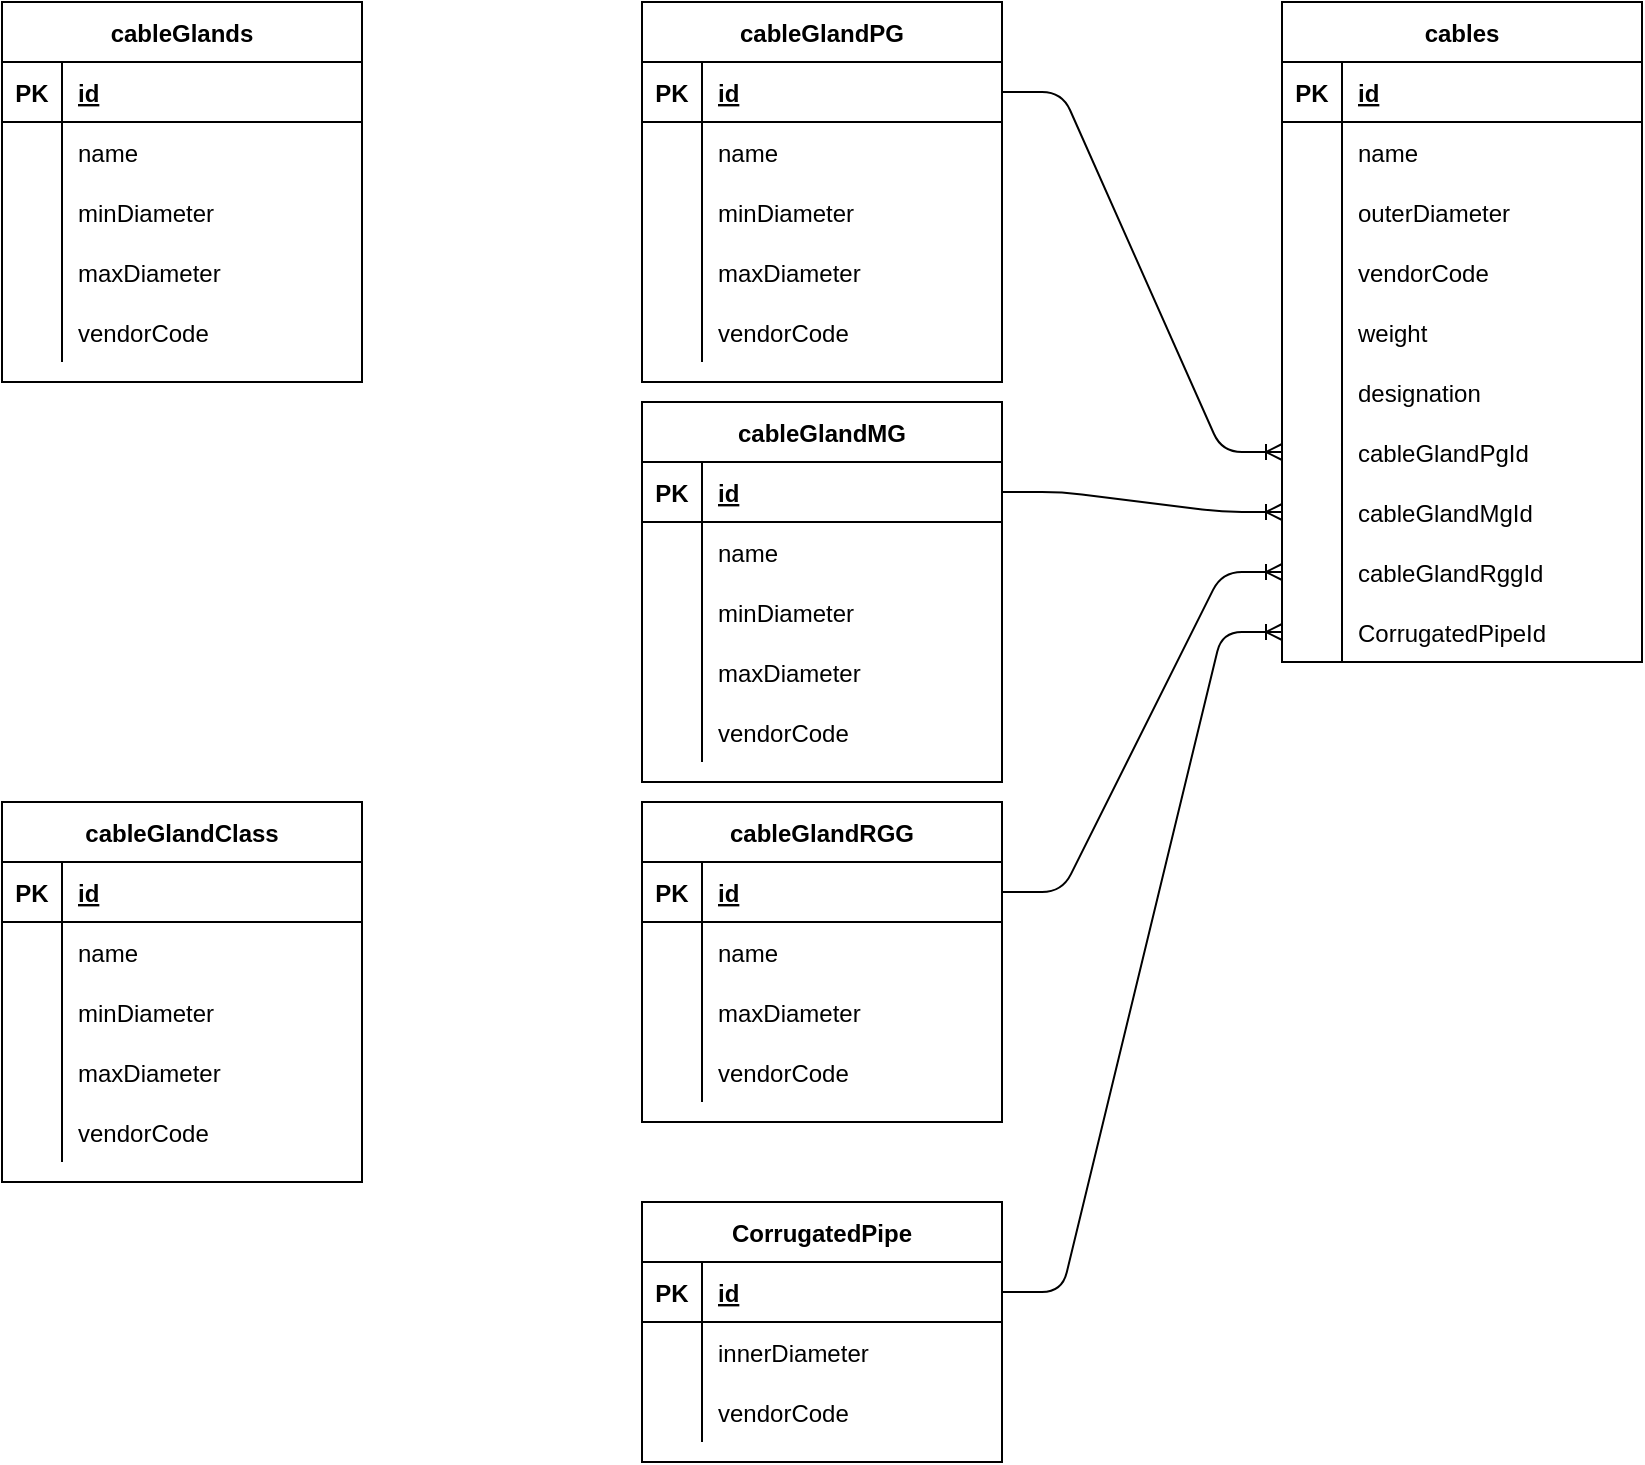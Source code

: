 <mxfile version="14.0.1" type="device"><diagram id="R2lEEEUBdFMjLlhIrx00" name="Page-1"><mxGraphModel dx="2048" dy="811" grid="1" gridSize="10" guides="1" tooltips="1" connect="1" arrows="1" fold="1" page="1" pageScale="1" pageWidth="827" pageHeight="1169" math="0" shadow="0" extFonts="Permanent Marker^https://fonts.googleapis.com/css?family=Permanent+Marker"><root><mxCell id="0"/><mxCell id="1" parent="0"/><mxCell id="y3WjYk-hF2BFC4DKgjI9-2" value="cables" style="shape=table;startSize=30;container=1;collapsible=1;childLayout=tableLayout;fixedRows=1;rowLines=0;fontStyle=1;align=center;resizeLast=1;" parent="1" vertex="1"><mxGeometry x="360" y="40" width="180" height="330" as="geometry"><mxRectangle x="40" y="40" width="70" height="30" as="alternateBounds"/></mxGeometry></mxCell><mxCell id="y3WjYk-hF2BFC4DKgjI9-3" value="" style="shape=partialRectangle;collapsible=0;dropTarget=0;pointerEvents=0;fillColor=none;top=0;left=0;bottom=1;right=0;points=[[0,0.5],[1,0.5]];portConstraint=eastwest;" parent="y3WjYk-hF2BFC4DKgjI9-2" vertex="1"><mxGeometry y="30" width="180" height="30" as="geometry"/></mxCell><mxCell id="y3WjYk-hF2BFC4DKgjI9-4" value="PK" style="shape=partialRectangle;connectable=0;fillColor=none;top=0;left=0;bottom=0;right=0;fontStyle=1;overflow=hidden;" parent="y3WjYk-hF2BFC4DKgjI9-3" vertex="1"><mxGeometry width="30" height="30" as="geometry"/></mxCell><mxCell id="y3WjYk-hF2BFC4DKgjI9-5" value="id" style="shape=partialRectangle;connectable=0;fillColor=none;top=0;left=0;bottom=0;right=0;align=left;spacingLeft=6;fontStyle=5;overflow=hidden;" parent="y3WjYk-hF2BFC4DKgjI9-3" vertex="1"><mxGeometry x="30" width="150" height="30" as="geometry"/></mxCell><mxCell id="y3WjYk-hF2BFC4DKgjI9-6" value="" style="shape=partialRectangle;collapsible=0;dropTarget=0;pointerEvents=0;fillColor=none;top=0;left=0;bottom=0;right=0;points=[[0,0.5],[1,0.5]];portConstraint=eastwest;" parent="y3WjYk-hF2BFC4DKgjI9-2" vertex="1"><mxGeometry y="60" width="180" height="30" as="geometry"/></mxCell><mxCell id="y3WjYk-hF2BFC4DKgjI9-7" value="" style="shape=partialRectangle;connectable=0;fillColor=none;top=0;left=0;bottom=0;right=0;editable=1;overflow=hidden;" parent="y3WjYk-hF2BFC4DKgjI9-6" vertex="1"><mxGeometry width="30" height="30" as="geometry"/></mxCell><mxCell id="y3WjYk-hF2BFC4DKgjI9-8" value="name" style="shape=partialRectangle;connectable=0;fillColor=none;top=0;left=0;bottom=0;right=0;align=left;spacingLeft=6;overflow=hidden;" parent="y3WjYk-hF2BFC4DKgjI9-6" vertex="1"><mxGeometry x="30" width="150" height="30" as="geometry"/></mxCell><mxCell id="y3WjYk-hF2BFC4DKgjI9-9" value="" style="shape=partialRectangle;collapsible=0;dropTarget=0;pointerEvents=0;fillColor=none;top=0;left=0;bottom=0;right=0;points=[[0,0.5],[1,0.5]];portConstraint=eastwest;" parent="y3WjYk-hF2BFC4DKgjI9-2" vertex="1"><mxGeometry y="90" width="180" height="30" as="geometry"/></mxCell><mxCell id="y3WjYk-hF2BFC4DKgjI9-10" value="" style="shape=partialRectangle;connectable=0;fillColor=none;top=0;left=0;bottom=0;right=0;editable=1;overflow=hidden;" parent="y3WjYk-hF2BFC4DKgjI9-9" vertex="1"><mxGeometry width="30" height="30" as="geometry"/></mxCell><mxCell id="y3WjYk-hF2BFC4DKgjI9-11" value="outerDiameter" style="shape=partialRectangle;connectable=0;fillColor=none;top=0;left=0;bottom=0;right=0;align=left;spacingLeft=6;overflow=hidden;" parent="y3WjYk-hF2BFC4DKgjI9-9" vertex="1"><mxGeometry x="30" width="150" height="30" as="geometry"/></mxCell><mxCell id="y3WjYk-hF2BFC4DKgjI9-12" value="" style="shape=partialRectangle;collapsible=0;dropTarget=0;pointerEvents=0;fillColor=none;top=0;left=0;bottom=0;right=0;points=[[0,0.5],[1,0.5]];portConstraint=eastwest;" parent="y3WjYk-hF2BFC4DKgjI9-2" vertex="1"><mxGeometry y="120" width="180" height="30" as="geometry"/></mxCell><mxCell id="y3WjYk-hF2BFC4DKgjI9-13" value="" style="shape=partialRectangle;connectable=0;fillColor=none;top=0;left=0;bottom=0;right=0;editable=1;overflow=hidden;" parent="y3WjYk-hF2BFC4DKgjI9-12" vertex="1"><mxGeometry width="30" height="30" as="geometry"/></mxCell><mxCell id="y3WjYk-hF2BFC4DKgjI9-14" value="vendorCode" style="shape=partialRectangle;connectable=0;fillColor=none;top=0;left=0;bottom=0;right=0;align=left;spacingLeft=6;overflow=hidden;" parent="y3WjYk-hF2BFC4DKgjI9-12" vertex="1"><mxGeometry x="30" width="150" height="30" as="geometry"/></mxCell><mxCell id="y3WjYk-hF2BFC4DKgjI9-20" value="" style="shape=partialRectangle;collapsible=0;dropTarget=0;pointerEvents=0;fillColor=none;top=0;left=0;bottom=0;right=0;points=[[0,0.5],[1,0.5]];portConstraint=eastwest;" parent="y3WjYk-hF2BFC4DKgjI9-2" vertex="1"><mxGeometry y="150" width="180" height="30" as="geometry"/></mxCell><mxCell id="y3WjYk-hF2BFC4DKgjI9-21" value="" style="shape=partialRectangle;connectable=0;fillColor=none;top=0;left=0;bottom=0;right=0;editable=1;overflow=hidden;" parent="y3WjYk-hF2BFC4DKgjI9-20" vertex="1"><mxGeometry width="30" height="30" as="geometry"/></mxCell><mxCell id="y3WjYk-hF2BFC4DKgjI9-22" value="weight" style="shape=partialRectangle;connectable=0;fillColor=none;top=0;left=0;bottom=0;right=0;align=left;spacingLeft=6;overflow=hidden;" parent="y3WjYk-hF2BFC4DKgjI9-20" vertex="1"><mxGeometry x="30" width="150" height="30" as="geometry"/></mxCell><mxCell id="y3WjYk-hF2BFC4DKgjI9-32" value="" style="shape=partialRectangle;collapsible=0;dropTarget=0;pointerEvents=0;fillColor=none;top=0;left=0;bottom=0;right=0;points=[[0,0.5],[1,0.5]];portConstraint=eastwest;" parent="y3WjYk-hF2BFC4DKgjI9-2" vertex="1"><mxGeometry y="180" width="180" height="30" as="geometry"/></mxCell><mxCell id="y3WjYk-hF2BFC4DKgjI9-33" value="" style="shape=partialRectangle;connectable=0;fillColor=none;top=0;left=0;bottom=0;right=0;editable=1;overflow=hidden;" parent="y3WjYk-hF2BFC4DKgjI9-32" vertex="1"><mxGeometry width="30" height="30" as="geometry"/></mxCell><mxCell id="y3WjYk-hF2BFC4DKgjI9-34" value="designation" style="shape=partialRectangle;connectable=0;fillColor=none;top=0;left=0;bottom=0;right=0;align=left;spacingLeft=6;overflow=hidden;" parent="y3WjYk-hF2BFC4DKgjI9-32" vertex="1"><mxGeometry x="30" width="150" height="30" as="geometry"/></mxCell><mxCell id="y3WjYk-hF2BFC4DKgjI9-28" value="" style="shape=partialRectangle;collapsible=0;dropTarget=0;pointerEvents=0;fillColor=none;top=0;left=0;bottom=0;right=0;points=[[0,0.5],[1,0.5]];portConstraint=eastwest;" parent="y3WjYk-hF2BFC4DKgjI9-2" vertex="1"><mxGeometry y="210" width="180" height="30" as="geometry"/></mxCell><mxCell id="y3WjYk-hF2BFC4DKgjI9-29" value="" style="shape=partialRectangle;connectable=0;fillColor=none;top=0;left=0;bottom=0;right=0;editable=1;overflow=hidden;" parent="y3WjYk-hF2BFC4DKgjI9-28" vertex="1"><mxGeometry width="30" height="30" as="geometry"/></mxCell><mxCell id="y3WjYk-hF2BFC4DKgjI9-30" value="cableGlandPgId" style="shape=partialRectangle;connectable=0;fillColor=none;top=0;left=0;bottom=0;right=0;align=left;spacingLeft=6;overflow=hidden;" parent="y3WjYk-hF2BFC4DKgjI9-28" vertex="1"><mxGeometry x="30" width="150" height="30" as="geometry"/></mxCell><mxCell id="QT4CGH7tXEihgU_kym3k-116" value="" style="shape=partialRectangle;collapsible=0;dropTarget=0;pointerEvents=0;fillColor=none;top=0;left=0;bottom=0;right=0;points=[[0,0.5],[1,0.5]];portConstraint=eastwest;" vertex="1" parent="y3WjYk-hF2BFC4DKgjI9-2"><mxGeometry y="240" width="180" height="30" as="geometry"/></mxCell><mxCell id="QT4CGH7tXEihgU_kym3k-117" value="" style="shape=partialRectangle;connectable=0;fillColor=none;top=0;left=0;bottom=0;right=0;editable=1;overflow=hidden;" vertex="1" parent="QT4CGH7tXEihgU_kym3k-116"><mxGeometry width="30" height="30" as="geometry"/></mxCell><mxCell id="QT4CGH7tXEihgU_kym3k-118" value="cableGlandMgId" style="shape=partialRectangle;connectable=0;fillColor=none;top=0;left=0;bottom=0;right=0;align=left;spacingLeft=6;overflow=hidden;" vertex="1" parent="QT4CGH7tXEihgU_kym3k-116"><mxGeometry x="30" width="150" height="30" as="geometry"/></mxCell><mxCell id="QT4CGH7tXEihgU_kym3k-41" value="" style="shape=partialRectangle;collapsible=0;dropTarget=0;pointerEvents=0;fillColor=none;top=0;left=0;bottom=0;right=0;points=[[0,0.5],[1,0.5]];portConstraint=eastwest;" vertex="1" parent="y3WjYk-hF2BFC4DKgjI9-2"><mxGeometry y="270" width="180" height="30" as="geometry"/></mxCell><mxCell id="QT4CGH7tXEihgU_kym3k-42" value="" style="shape=partialRectangle;connectable=0;fillColor=none;top=0;left=0;bottom=0;right=0;editable=1;overflow=hidden;" vertex="1" parent="QT4CGH7tXEihgU_kym3k-41"><mxGeometry width="30" height="30" as="geometry"/></mxCell><mxCell id="QT4CGH7tXEihgU_kym3k-43" value="cableGlandRggId" style="shape=partialRectangle;connectable=0;fillColor=none;top=0;left=0;bottom=0;right=0;align=left;spacingLeft=6;overflow=hidden;" vertex="1" parent="QT4CGH7tXEihgU_kym3k-41"><mxGeometry x="30" width="150" height="30" as="geometry"/></mxCell><mxCell id="QT4CGH7tXEihgU_kym3k-126" value="" style="shape=partialRectangle;collapsible=0;dropTarget=0;pointerEvents=0;fillColor=none;top=0;left=0;bottom=0;right=0;points=[[0,0.5],[1,0.5]];portConstraint=eastwest;" vertex="1" parent="y3WjYk-hF2BFC4DKgjI9-2"><mxGeometry y="300" width="180" height="30" as="geometry"/></mxCell><mxCell id="QT4CGH7tXEihgU_kym3k-127" value="" style="shape=partialRectangle;connectable=0;fillColor=none;top=0;left=0;bottom=0;right=0;editable=1;overflow=hidden;" vertex="1" parent="QT4CGH7tXEihgU_kym3k-126"><mxGeometry width="30" height="30" as="geometry"/></mxCell><mxCell id="QT4CGH7tXEihgU_kym3k-128" value="СorrugatedPipeId" style="shape=partialRectangle;connectable=0;fillColor=none;top=0;left=0;bottom=0;right=0;align=left;spacingLeft=6;overflow=hidden;" vertex="1" parent="QT4CGH7tXEihgU_kym3k-126"><mxGeometry x="30" width="150" height="30" as="geometry"/></mxCell><mxCell id="QT4CGH7tXEihgU_kym3k-14" value="cableGlands" style="shape=table;startSize=30;container=1;collapsible=1;childLayout=tableLayout;fixedRows=1;rowLines=0;fontStyle=1;align=center;resizeLast=1;" vertex="1" parent="1"><mxGeometry x="-280" y="40" width="180" height="190" as="geometry"><mxRectangle x="40" y="40" width="70" height="30" as="alternateBounds"/></mxGeometry></mxCell><mxCell id="QT4CGH7tXEihgU_kym3k-15" value="" style="shape=partialRectangle;collapsible=0;dropTarget=0;pointerEvents=0;fillColor=none;top=0;left=0;bottom=1;right=0;points=[[0,0.5],[1,0.5]];portConstraint=eastwest;" vertex="1" parent="QT4CGH7tXEihgU_kym3k-14"><mxGeometry y="30" width="180" height="30" as="geometry"/></mxCell><mxCell id="QT4CGH7tXEihgU_kym3k-16" value="PK" style="shape=partialRectangle;connectable=0;fillColor=none;top=0;left=0;bottom=0;right=0;fontStyle=1;overflow=hidden;" vertex="1" parent="QT4CGH7tXEihgU_kym3k-15"><mxGeometry width="30" height="30" as="geometry"/></mxCell><mxCell id="QT4CGH7tXEihgU_kym3k-17" value="id" style="shape=partialRectangle;connectable=0;fillColor=none;top=0;left=0;bottom=0;right=0;align=left;spacingLeft=6;fontStyle=5;overflow=hidden;" vertex="1" parent="QT4CGH7tXEihgU_kym3k-15"><mxGeometry x="30" width="150" height="30" as="geometry"/></mxCell><mxCell id="QT4CGH7tXEihgU_kym3k-18" value="" style="shape=partialRectangle;collapsible=0;dropTarget=0;pointerEvents=0;fillColor=none;top=0;left=0;bottom=0;right=0;points=[[0,0.5],[1,0.5]];portConstraint=eastwest;" vertex="1" parent="QT4CGH7tXEihgU_kym3k-14"><mxGeometry y="60" width="180" height="30" as="geometry"/></mxCell><mxCell id="QT4CGH7tXEihgU_kym3k-19" value="" style="shape=partialRectangle;connectable=0;fillColor=none;top=0;left=0;bottom=0;right=0;editable=1;overflow=hidden;" vertex="1" parent="QT4CGH7tXEihgU_kym3k-18"><mxGeometry width="30" height="30" as="geometry"/></mxCell><mxCell id="QT4CGH7tXEihgU_kym3k-20" value="name" style="shape=partialRectangle;connectable=0;fillColor=none;top=0;left=0;bottom=0;right=0;align=left;spacingLeft=6;overflow=hidden;" vertex="1" parent="QT4CGH7tXEihgU_kym3k-18"><mxGeometry x="30" width="150" height="30" as="geometry"/></mxCell><mxCell id="QT4CGH7tXEihgU_kym3k-21" value="" style="shape=partialRectangle;collapsible=0;dropTarget=0;pointerEvents=0;fillColor=none;top=0;left=0;bottom=0;right=0;points=[[0,0.5],[1,0.5]];portConstraint=eastwest;" vertex="1" parent="QT4CGH7tXEihgU_kym3k-14"><mxGeometry y="90" width="180" height="30" as="geometry"/></mxCell><mxCell id="QT4CGH7tXEihgU_kym3k-22" value="" style="shape=partialRectangle;connectable=0;fillColor=none;top=0;left=0;bottom=0;right=0;editable=1;overflow=hidden;" vertex="1" parent="QT4CGH7tXEihgU_kym3k-21"><mxGeometry width="30" height="30" as="geometry"/></mxCell><mxCell id="QT4CGH7tXEihgU_kym3k-23" value="minDiameter" style="shape=partialRectangle;connectable=0;fillColor=none;top=0;left=0;bottom=0;right=0;align=left;spacingLeft=6;overflow=hidden;" vertex="1" parent="QT4CGH7tXEihgU_kym3k-21"><mxGeometry x="30" width="150" height="30" as="geometry"/></mxCell><mxCell id="QT4CGH7tXEihgU_kym3k-24" value="" style="shape=partialRectangle;collapsible=0;dropTarget=0;pointerEvents=0;fillColor=none;top=0;left=0;bottom=0;right=0;points=[[0,0.5],[1,0.5]];portConstraint=eastwest;" vertex="1" parent="QT4CGH7tXEihgU_kym3k-14"><mxGeometry y="120" width="180" height="30" as="geometry"/></mxCell><mxCell id="QT4CGH7tXEihgU_kym3k-25" value="" style="shape=partialRectangle;connectable=0;fillColor=none;top=0;left=0;bottom=0;right=0;editable=1;overflow=hidden;" vertex="1" parent="QT4CGH7tXEihgU_kym3k-24"><mxGeometry width="30" height="30" as="geometry"/></mxCell><mxCell id="QT4CGH7tXEihgU_kym3k-26" value="maxDiameter" style="shape=partialRectangle;connectable=0;fillColor=none;top=0;left=0;bottom=0;right=0;align=left;spacingLeft=6;overflow=hidden;" vertex="1" parent="QT4CGH7tXEihgU_kym3k-24"><mxGeometry x="30" width="150" height="30" as="geometry"/></mxCell><mxCell id="QT4CGH7tXEihgU_kym3k-27" value="" style="shape=partialRectangle;collapsible=0;dropTarget=0;pointerEvents=0;fillColor=none;top=0;left=0;bottom=0;right=0;points=[[0,0.5],[1,0.5]];portConstraint=eastwest;" vertex="1" parent="QT4CGH7tXEihgU_kym3k-14"><mxGeometry y="150" width="180" height="30" as="geometry"/></mxCell><mxCell id="QT4CGH7tXEihgU_kym3k-28" value="" style="shape=partialRectangle;connectable=0;fillColor=none;top=0;left=0;bottom=0;right=0;editable=1;overflow=hidden;" vertex="1" parent="QT4CGH7tXEihgU_kym3k-27"><mxGeometry width="30" height="30" as="geometry"/></mxCell><mxCell id="QT4CGH7tXEihgU_kym3k-29" value="vendorCode" style="shape=partialRectangle;connectable=0;fillColor=none;top=0;left=0;bottom=0;right=0;align=left;spacingLeft=6;overflow=hidden;" vertex="1" parent="QT4CGH7tXEihgU_kym3k-27"><mxGeometry x="30" width="150" height="30" as="geometry"/></mxCell><mxCell id="QT4CGH7tXEihgU_kym3k-44" value="cableGlandClass" style="shape=table;startSize=30;container=1;collapsible=1;childLayout=tableLayout;fixedRows=1;rowLines=0;fontStyle=1;align=center;resizeLast=1;" vertex="1" parent="1"><mxGeometry x="-280" y="440" width="180" height="190" as="geometry"><mxRectangle x="40" y="40" width="70" height="30" as="alternateBounds"/></mxGeometry></mxCell><mxCell id="QT4CGH7tXEihgU_kym3k-45" value="" style="shape=partialRectangle;collapsible=0;dropTarget=0;pointerEvents=0;fillColor=none;top=0;left=0;bottom=1;right=0;points=[[0,0.5],[1,0.5]];portConstraint=eastwest;" vertex="1" parent="QT4CGH7tXEihgU_kym3k-44"><mxGeometry y="30" width="180" height="30" as="geometry"/></mxCell><mxCell id="QT4CGH7tXEihgU_kym3k-46" value="PK" style="shape=partialRectangle;connectable=0;fillColor=none;top=0;left=0;bottom=0;right=0;fontStyle=1;overflow=hidden;" vertex="1" parent="QT4CGH7tXEihgU_kym3k-45"><mxGeometry width="30" height="30" as="geometry"/></mxCell><mxCell id="QT4CGH7tXEihgU_kym3k-47" value="id" style="shape=partialRectangle;connectable=0;fillColor=none;top=0;left=0;bottom=0;right=0;align=left;spacingLeft=6;fontStyle=5;overflow=hidden;" vertex="1" parent="QT4CGH7tXEihgU_kym3k-45"><mxGeometry x="30" width="150" height="30" as="geometry"/></mxCell><mxCell id="QT4CGH7tXEihgU_kym3k-48" value="" style="shape=partialRectangle;collapsible=0;dropTarget=0;pointerEvents=0;fillColor=none;top=0;left=0;bottom=0;right=0;points=[[0,0.5],[1,0.5]];portConstraint=eastwest;" vertex="1" parent="QT4CGH7tXEihgU_kym3k-44"><mxGeometry y="60" width="180" height="30" as="geometry"/></mxCell><mxCell id="QT4CGH7tXEihgU_kym3k-49" value="" style="shape=partialRectangle;connectable=0;fillColor=none;top=0;left=0;bottom=0;right=0;editable=1;overflow=hidden;" vertex="1" parent="QT4CGH7tXEihgU_kym3k-48"><mxGeometry width="30" height="30" as="geometry"/></mxCell><mxCell id="QT4CGH7tXEihgU_kym3k-50" value="name" style="shape=partialRectangle;connectable=0;fillColor=none;top=0;left=0;bottom=0;right=0;align=left;spacingLeft=6;overflow=hidden;" vertex="1" parent="QT4CGH7tXEihgU_kym3k-48"><mxGeometry x="30" width="150" height="30" as="geometry"/></mxCell><mxCell id="QT4CGH7tXEihgU_kym3k-51" value="" style="shape=partialRectangle;collapsible=0;dropTarget=0;pointerEvents=0;fillColor=none;top=0;left=0;bottom=0;right=0;points=[[0,0.5],[1,0.5]];portConstraint=eastwest;" vertex="1" parent="QT4CGH7tXEihgU_kym3k-44"><mxGeometry y="90" width="180" height="30" as="geometry"/></mxCell><mxCell id="QT4CGH7tXEihgU_kym3k-52" value="" style="shape=partialRectangle;connectable=0;fillColor=none;top=0;left=0;bottom=0;right=0;editable=1;overflow=hidden;" vertex="1" parent="QT4CGH7tXEihgU_kym3k-51"><mxGeometry width="30" height="30" as="geometry"/></mxCell><mxCell id="QT4CGH7tXEihgU_kym3k-53" value="minDiameter" style="shape=partialRectangle;connectable=0;fillColor=none;top=0;left=0;bottom=0;right=0;align=left;spacingLeft=6;overflow=hidden;" vertex="1" parent="QT4CGH7tXEihgU_kym3k-51"><mxGeometry x="30" width="150" height="30" as="geometry"/></mxCell><mxCell id="QT4CGH7tXEihgU_kym3k-54" value="" style="shape=partialRectangle;collapsible=0;dropTarget=0;pointerEvents=0;fillColor=none;top=0;left=0;bottom=0;right=0;points=[[0,0.5],[1,0.5]];portConstraint=eastwest;" vertex="1" parent="QT4CGH7tXEihgU_kym3k-44"><mxGeometry y="120" width="180" height="30" as="geometry"/></mxCell><mxCell id="QT4CGH7tXEihgU_kym3k-55" value="" style="shape=partialRectangle;connectable=0;fillColor=none;top=0;left=0;bottom=0;right=0;editable=1;overflow=hidden;" vertex="1" parent="QT4CGH7tXEihgU_kym3k-54"><mxGeometry width="30" height="30" as="geometry"/></mxCell><mxCell id="QT4CGH7tXEihgU_kym3k-56" value="maxDiameter" style="shape=partialRectangle;connectable=0;fillColor=none;top=0;left=0;bottom=0;right=0;align=left;spacingLeft=6;overflow=hidden;" vertex="1" parent="QT4CGH7tXEihgU_kym3k-54"><mxGeometry x="30" width="150" height="30" as="geometry"/></mxCell><mxCell id="QT4CGH7tXEihgU_kym3k-57" value="" style="shape=partialRectangle;collapsible=0;dropTarget=0;pointerEvents=0;fillColor=none;top=0;left=0;bottom=0;right=0;points=[[0,0.5],[1,0.5]];portConstraint=eastwest;" vertex="1" parent="QT4CGH7tXEihgU_kym3k-44"><mxGeometry y="150" width="180" height="30" as="geometry"/></mxCell><mxCell id="QT4CGH7tXEihgU_kym3k-58" value="" style="shape=partialRectangle;connectable=0;fillColor=none;top=0;left=0;bottom=0;right=0;editable=1;overflow=hidden;" vertex="1" parent="QT4CGH7tXEihgU_kym3k-57"><mxGeometry width="30" height="30" as="geometry"/></mxCell><mxCell id="QT4CGH7tXEihgU_kym3k-59" value="vendorCode" style="shape=partialRectangle;connectable=0;fillColor=none;top=0;left=0;bottom=0;right=0;align=left;spacingLeft=6;overflow=hidden;" vertex="1" parent="QT4CGH7tXEihgU_kym3k-57"><mxGeometry x="30" width="150" height="30" as="geometry"/></mxCell><mxCell id="QT4CGH7tXEihgU_kym3k-60" value="cableGlandPG" style="shape=table;startSize=30;container=1;collapsible=1;childLayout=tableLayout;fixedRows=1;rowLines=0;fontStyle=1;align=center;resizeLast=1;" vertex="1" parent="1"><mxGeometry x="40" y="40" width="180" height="190" as="geometry"><mxRectangle x="40" y="40" width="70" height="30" as="alternateBounds"/></mxGeometry></mxCell><mxCell id="QT4CGH7tXEihgU_kym3k-61" value="" style="shape=partialRectangle;collapsible=0;dropTarget=0;pointerEvents=0;fillColor=none;top=0;left=0;bottom=1;right=0;points=[[0,0.5],[1,0.5]];portConstraint=eastwest;" vertex="1" parent="QT4CGH7tXEihgU_kym3k-60"><mxGeometry y="30" width="180" height="30" as="geometry"/></mxCell><mxCell id="QT4CGH7tXEihgU_kym3k-62" value="PK" style="shape=partialRectangle;connectable=0;fillColor=none;top=0;left=0;bottom=0;right=0;fontStyle=1;overflow=hidden;" vertex="1" parent="QT4CGH7tXEihgU_kym3k-61"><mxGeometry width="30" height="30" as="geometry"/></mxCell><mxCell id="QT4CGH7tXEihgU_kym3k-63" value="id" style="shape=partialRectangle;connectable=0;fillColor=none;top=0;left=0;bottom=0;right=0;align=left;spacingLeft=6;fontStyle=5;overflow=hidden;" vertex="1" parent="QT4CGH7tXEihgU_kym3k-61"><mxGeometry x="30" width="150" height="30" as="geometry"/></mxCell><mxCell id="QT4CGH7tXEihgU_kym3k-64" value="" style="shape=partialRectangle;collapsible=0;dropTarget=0;pointerEvents=0;fillColor=none;top=0;left=0;bottom=0;right=0;points=[[0,0.5],[1,0.5]];portConstraint=eastwest;" vertex="1" parent="QT4CGH7tXEihgU_kym3k-60"><mxGeometry y="60" width="180" height="30" as="geometry"/></mxCell><mxCell id="QT4CGH7tXEihgU_kym3k-65" value="" style="shape=partialRectangle;connectable=0;fillColor=none;top=0;left=0;bottom=0;right=0;editable=1;overflow=hidden;" vertex="1" parent="QT4CGH7tXEihgU_kym3k-64"><mxGeometry width="30" height="30" as="geometry"/></mxCell><mxCell id="QT4CGH7tXEihgU_kym3k-66" value="name" style="shape=partialRectangle;connectable=0;fillColor=none;top=0;left=0;bottom=0;right=0;align=left;spacingLeft=6;overflow=hidden;" vertex="1" parent="QT4CGH7tXEihgU_kym3k-64"><mxGeometry x="30" width="150" height="30" as="geometry"/></mxCell><mxCell id="QT4CGH7tXEihgU_kym3k-67" value="" style="shape=partialRectangle;collapsible=0;dropTarget=0;pointerEvents=0;fillColor=none;top=0;left=0;bottom=0;right=0;points=[[0,0.5],[1,0.5]];portConstraint=eastwest;" vertex="1" parent="QT4CGH7tXEihgU_kym3k-60"><mxGeometry y="90" width="180" height="30" as="geometry"/></mxCell><mxCell id="QT4CGH7tXEihgU_kym3k-68" value="" style="shape=partialRectangle;connectable=0;fillColor=none;top=0;left=0;bottom=0;right=0;editable=1;overflow=hidden;" vertex="1" parent="QT4CGH7tXEihgU_kym3k-67"><mxGeometry width="30" height="30" as="geometry"/></mxCell><mxCell id="QT4CGH7tXEihgU_kym3k-69" value="minDiameter" style="shape=partialRectangle;connectable=0;fillColor=none;top=0;left=0;bottom=0;right=0;align=left;spacingLeft=6;overflow=hidden;" vertex="1" parent="QT4CGH7tXEihgU_kym3k-67"><mxGeometry x="30" width="150" height="30" as="geometry"/></mxCell><mxCell id="QT4CGH7tXEihgU_kym3k-70" value="" style="shape=partialRectangle;collapsible=0;dropTarget=0;pointerEvents=0;fillColor=none;top=0;left=0;bottom=0;right=0;points=[[0,0.5],[1,0.5]];portConstraint=eastwest;" vertex="1" parent="QT4CGH7tXEihgU_kym3k-60"><mxGeometry y="120" width="180" height="30" as="geometry"/></mxCell><mxCell id="QT4CGH7tXEihgU_kym3k-71" value="" style="shape=partialRectangle;connectable=0;fillColor=none;top=0;left=0;bottom=0;right=0;editable=1;overflow=hidden;" vertex="1" parent="QT4CGH7tXEihgU_kym3k-70"><mxGeometry width="30" height="30" as="geometry"/></mxCell><mxCell id="QT4CGH7tXEihgU_kym3k-72" value="maxDiameter" style="shape=partialRectangle;connectable=0;fillColor=none;top=0;left=0;bottom=0;right=0;align=left;spacingLeft=6;overflow=hidden;" vertex="1" parent="QT4CGH7tXEihgU_kym3k-70"><mxGeometry x="30" width="150" height="30" as="geometry"/></mxCell><mxCell id="QT4CGH7tXEihgU_kym3k-73" value="" style="shape=partialRectangle;collapsible=0;dropTarget=0;pointerEvents=0;fillColor=none;top=0;left=0;bottom=0;right=0;points=[[0,0.5],[1,0.5]];portConstraint=eastwest;" vertex="1" parent="QT4CGH7tXEihgU_kym3k-60"><mxGeometry y="150" width="180" height="30" as="geometry"/></mxCell><mxCell id="QT4CGH7tXEihgU_kym3k-74" value="" style="shape=partialRectangle;connectable=0;fillColor=none;top=0;left=0;bottom=0;right=0;editable=1;overflow=hidden;" vertex="1" parent="QT4CGH7tXEihgU_kym3k-73"><mxGeometry width="30" height="30" as="geometry"/></mxCell><mxCell id="QT4CGH7tXEihgU_kym3k-75" value="vendorCode" style="shape=partialRectangle;connectable=0;fillColor=none;top=0;left=0;bottom=0;right=0;align=left;spacingLeft=6;overflow=hidden;" vertex="1" parent="QT4CGH7tXEihgU_kym3k-73"><mxGeometry x="30" width="150" height="30" as="geometry"/></mxCell><mxCell id="QT4CGH7tXEihgU_kym3k-76" value="cableGlandMG" style="shape=table;startSize=30;container=1;collapsible=1;childLayout=tableLayout;fixedRows=1;rowLines=0;fontStyle=1;align=center;resizeLast=1;" vertex="1" parent="1"><mxGeometry x="40" y="240" width="180" height="190" as="geometry"><mxRectangle x="40" y="240" width="70" height="30" as="alternateBounds"/></mxGeometry></mxCell><mxCell id="QT4CGH7tXEihgU_kym3k-77" value="" style="shape=partialRectangle;collapsible=0;dropTarget=0;pointerEvents=0;fillColor=none;top=0;left=0;bottom=1;right=0;points=[[0,0.5],[1,0.5]];portConstraint=eastwest;" vertex="1" parent="QT4CGH7tXEihgU_kym3k-76"><mxGeometry y="30" width="180" height="30" as="geometry"/></mxCell><mxCell id="QT4CGH7tXEihgU_kym3k-78" value="PK" style="shape=partialRectangle;connectable=0;fillColor=none;top=0;left=0;bottom=0;right=0;fontStyle=1;overflow=hidden;" vertex="1" parent="QT4CGH7tXEihgU_kym3k-77"><mxGeometry width="30" height="30" as="geometry"/></mxCell><mxCell id="QT4CGH7tXEihgU_kym3k-79" value="id" style="shape=partialRectangle;connectable=0;fillColor=none;top=0;left=0;bottom=0;right=0;align=left;spacingLeft=6;fontStyle=5;overflow=hidden;" vertex="1" parent="QT4CGH7tXEihgU_kym3k-77"><mxGeometry x="30" width="150" height="30" as="geometry"/></mxCell><mxCell id="QT4CGH7tXEihgU_kym3k-80" value="" style="shape=partialRectangle;collapsible=0;dropTarget=0;pointerEvents=0;fillColor=none;top=0;left=0;bottom=0;right=0;points=[[0,0.5],[1,0.5]];portConstraint=eastwest;" vertex="1" parent="QT4CGH7tXEihgU_kym3k-76"><mxGeometry y="60" width="180" height="30" as="geometry"/></mxCell><mxCell id="QT4CGH7tXEihgU_kym3k-81" value="" style="shape=partialRectangle;connectable=0;fillColor=none;top=0;left=0;bottom=0;right=0;editable=1;overflow=hidden;" vertex="1" parent="QT4CGH7tXEihgU_kym3k-80"><mxGeometry width="30" height="30" as="geometry"/></mxCell><mxCell id="QT4CGH7tXEihgU_kym3k-82" value="name" style="shape=partialRectangle;connectable=0;fillColor=none;top=0;left=0;bottom=0;right=0;align=left;spacingLeft=6;overflow=hidden;" vertex="1" parent="QT4CGH7tXEihgU_kym3k-80"><mxGeometry x="30" width="150" height="30" as="geometry"/></mxCell><mxCell id="QT4CGH7tXEihgU_kym3k-83" value="" style="shape=partialRectangle;collapsible=0;dropTarget=0;pointerEvents=0;fillColor=none;top=0;left=0;bottom=0;right=0;points=[[0,0.5],[1,0.5]];portConstraint=eastwest;" vertex="1" parent="QT4CGH7tXEihgU_kym3k-76"><mxGeometry y="90" width="180" height="30" as="geometry"/></mxCell><mxCell id="QT4CGH7tXEihgU_kym3k-84" value="" style="shape=partialRectangle;connectable=0;fillColor=none;top=0;left=0;bottom=0;right=0;editable=1;overflow=hidden;" vertex="1" parent="QT4CGH7tXEihgU_kym3k-83"><mxGeometry width="30" height="30" as="geometry"/></mxCell><mxCell id="QT4CGH7tXEihgU_kym3k-85" value="minDiameter" style="shape=partialRectangle;connectable=0;fillColor=none;top=0;left=0;bottom=0;right=0;align=left;spacingLeft=6;overflow=hidden;" vertex="1" parent="QT4CGH7tXEihgU_kym3k-83"><mxGeometry x="30" width="150" height="30" as="geometry"/></mxCell><mxCell id="QT4CGH7tXEihgU_kym3k-86" value="" style="shape=partialRectangle;collapsible=0;dropTarget=0;pointerEvents=0;fillColor=none;top=0;left=0;bottom=0;right=0;points=[[0,0.5],[1,0.5]];portConstraint=eastwest;" vertex="1" parent="QT4CGH7tXEihgU_kym3k-76"><mxGeometry y="120" width="180" height="30" as="geometry"/></mxCell><mxCell id="QT4CGH7tXEihgU_kym3k-87" value="" style="shape=partialRectangle;connectable=0;fillColor=none;top=0;left=0;bottom=0;right=0;editable=1;overflow=hidden;" vertex="1" parent="QT4CGH7tXEihgU_kym3k-86"><mxGeometry width="30" height="30" as="geometry"/></mxCell><mxCell id="QT4CGH7tXEihgU_kym3k-88" value="maxDiameter" style="shape=partialRectangle;connectable=0;fillColor=none;top=0;left=0;bottom=0;right=0;align=left;spacingLeft=6;overflow=hidden;" vertex="1" parent="QT4CGH7tXEihgU_kym3k-86"><mxGeometry x="30" width="150" height="30" as="geometry"/></mxCell><mxCell id="QT4CGH7tXEihgU_kym3k-89" value="" style="shape=partialRectangle;collapsible=0;dropTarget=0;pointerEvents=0;fillColor=none;top=0;left=0;bottom=0;right=0;points=[[0,0.5],[1,0.5]];portConstraint=eastwest;" vertex="1" parent="QT4CGH7tXEihgU_kym3k-76"><mxGeometry y="150" width="180" height="30" as="geometry"/></mxCell><mxCell id="QT4CGH7tXEihgU_kym3k-90" value="" style="shape=partialRectangle;connectable=0;fillColor=none;top=0;left=0;bottom=0;right=0;editable=1;overflow=hidden;" vertex="1" parent="QT4CGH7tXEihgU_kym3k-89"><mxGeometry width="30" height="30" as="geometry"/></mxCell><mxCell id="QT4CGH7tXEihgU_kym3k-91" value="vendorCode" style="shape=partialRectangle;connectable=0;fillColor=none;top=0;left=0;bottom=0;right=0;align=left;spacingLeft=6;overflow=hidden;" vertex="1" parent="QT4CGH7tXEihgU_kym3k-89"><mxGeometry x="30" width="150" height="30" as="geometry"/></mxCell><mxCell id="QT4CGH7tXEihgU_kym3k-92" value="cableGlandRGG" style="shape=table;startSize=30;container=1;collapsible=1;childLayout=tableLayout;fixedRows=1;rowLines=0;fontStyle=1;align=center;resizeLast=1;" vertex="1" parent="1"><mxGeometry x="40" y="440" width="180" height="160" as="geometry"><mxRectangle x="40" y="40" width="70" height="30" as="alternateBounds"/></mxGeometry></mxCell><mxCell id="QT4CGH7tXEihgU_kym3k-93" value="" style="shape=partialRectangle;collapsible=0;dropTarget=0;pointerEvents=0;fillColor=none;top=0;left=0;bottom=1;right=0;points=[[0,0.5],[1,0.5]];portConstraint=eastwest;" vertex="1" parent="QT4CGH7tXEihgU_kym3k-92"><mxGeometry y="30" width="180" height="30" as="geometry"/></mxCell><mxCell id="QT4CGH7tXEihgU_kym3k-94" value="PK" style="shape=partialRectangle;connectable=0;fillColor=none;top=0;left=0;bottom=0;right=0;fontStyle=1;overflow=hidden;" vertex="1" parent="QT4CGH7tXEihgU_kym3k-93"><mxGeometry width="30" height="30" as="geometry"/></mxCell><mxCell id="QT4CGH7tXEihgU_kym3k-95" value="id" style="shape=partialRectangle;connectable=0;fillColor=none;top=0;left=0;bottom=0;right=0;align=left;spacingLeft=6;fontStyle=5;overflow=hidden;" vertex="1" parent="QT4CGH7tXEihgU_kym3k-93"><mxGeometry x="30" width="150" height="30" as="geometry"/></mxCell><mxCell id="QT4CGH7tXEihgU_kym3k-96" value="" style="shape=partialRectangle;collapsible=0;dropTarget=0;pointerEvents=0;fillColor=none;top=0;left=0;bottom=0;right=0;points=[[0,0.5],[1,0.5]];portConstraint=eastwest;" vertex="1" parent="QT4CGH7tXEihgU_kym3k-92"><mxGeometry y="60" width="180" height="30" as="geometry"/></mxCell><mxCell id="QT4CGH7tXEihgU_kym3k-97" value="" style="shape=partialRectangle;connectable=0;fillColor=none;top=0;left=0;bottom=0;right=0;editable=1;overflow=hidden;" vertex="1" parent="QT4CGH7tXEihgU_kym3k-96"><mxGeometry width="30" height="30" as="geometry"/></mxCell><mxCell id="QT4CGH7tXEihgU_kym3k-98" value="name" style="shape=partialRectangle;connectable=0;fillColor=none;top=0;left=0;bottom=0;right=0;align=left;spacingLeft=6;overflow=hidden;" vertex="1" parent="QT4CGH7tXEihgU_kym3k-96"><mxGeometry x="30" width="150" height="30" as="geometry"/></mxCell><mxCell id="QT4CGH7tXEihgU_kym3k-102" value="" style="shape=partialRectangle;collapsible=0;dropTarget=0;pointerEvents=0;fillColor=none;top=0;left=0;bottom=0;right=0;points=[[0,0.5],[1,0.5]];portConstraint=eastwest;" vertex="1" parent="QT4CGH7tXEihgU_kym3k-92"><mxGeometry y="90" width="180" height="30" as="geometry"/></mxCell><mxCell id="QT4CGH7tXEihgU_kym3k-103" value="" style="shape=partialRectangle;connectable=0;fillColor=none;top=0;left=0;bottom=0;right=0;editable=1;overflow=hidden;" vertex="1" parent="QT4CGH7tXEihgU_kym3k-102"><mxGeometry width="30" height="30" as="geometry"/></mxCell><mxCell id="QT4CGH7tXEihgU_kym3k-104" value="maxDiameter" style="shape=partialRectangle;connectable=0;fillColor=none;top=0;left=0;bottom=0;right=0;align=left;spacingLeft=6;overflow=hidden;" vertex="1" parent="QT4CGH7tXEihgU_kym3k-102"><mxGeometry x="30" width="150" height="30" as="geometry"/></mxCell><mxCell id="QT4CGH7tXEihgU_kym3k-105" value="" style="shape=partialRectangle;collapsible=0;dropTarget=0;pointerEvents=0;fillColor=none;top=0;left=0;bottom=0;right=0;points=[[0,0.5],[1,0.5]];portConstraint=eastwest;" vertex="1" parent="QT4CGH7tXEihgU_kym3k-92"><mxGeometry y="120" width="180" height="30" as="geometry"/></mxCell><mxCell id="QT4CGH7tXEihgU_kym3k-106" value="" style="shape=partialRectangle;connectable=0;fillColor=none;top=0;left=0;bottom=0;right=0;editable=1;overflow=hidden;" vertex="1" parent="QT4CGH7tXEihgU_kym3k-105"><mxGeometry width="30" height="30" as="geometry"/></mxCell><mxCell id="QT4CGH7tXEihgU_kym3k-107" value="vendorCode" style="shape=partialRectangle;connectable=0;fillColor=none;top=0;left=0;bottom=0;right=0;align=left;spacingLeft=6;overflow=hidden;" vertex="1" parent="QT4CGH7tXEihgU_kym3k-105"><mxGeometry x="30" width="150" height="30" as="geometry"/></mxCell><mxCell id="QT4CGH7tXEihgU_kym3k-119" value="" style="edgeStyle=entityRelationEdgeStyle;fontSize=12;html=1;endArrow=ERoneToMany;exitX=1;exitY=0.5;exitDx=0;exitDy=0;entryX=0;entryY=0.5;entryDx=0;entryDy=0;" edge="1" parent="1" source="QT4CGH7tXEihgU_kym3k-61" target="y3WjYk-hF2BFC4DKgjI9-28"><mxGeometry width="100" height="100" relative="1" as="geometry"><mxPoint x="260" y="210" as="sourcePoint"/><mxPoint x="357" y="265" as="targetPoint"/></mxGeometry></mxCell><mxCell id="QT4CGH7tXEihgU_kym3k-120" value="" style="edgeStyle=entityRelationEdgeStyle;fontSize=12;html=1;endArrow=ERoneToMany;exitX=1;exitY=0.5;exitDx=0;exitDy=0;entryX=0;entryY=0.5;entryDx=0;entryDy=0;" edge="1" parent="1" source="QT4CGH7tXEihgU_kym3k-77" target="QT4CGH7tXEihgU_kym3k-116"><mxGeometry width="100" height="100" relative="1" as="geometry"><mxPoint x="230" y="290" as="sourcePoint"/><mxPoint x="330" y="190" as="targetPoint"/></mxGeometry></mxCell><mxCell id="QT4CGH7tXEihgU_kym3k-121" value="" style="edgeStyle=entityRelationEdgeStyle;fontSize=12;html=1;endArrow=ERoneToMany;exitX=1;exitY=0.5;exitDx=0;exitDy=0;entryX=0;entryY=0.5;entryDx=0;entryDy=0;" edge="1" parent="1" source="QT4CGH7tXEihgU_kym3k-93" target="QT4CGH7tXEihgU_kym3k-41"><mxGeometry width="100" height="100" relative="1" as="geometry"><mxPoint x="260" y="480" as="sourcePoint"/><mxPoint x="360" y="380" as="targetPoint"/></mxGeometry></mxCell><mxCell id="QT4CGH7tXEihgU_kym3k-129" value="СorrugatedPipe" style="shape=table;startSize=30;container=1;collapsible=1;childLayout=tableLayout;fixedRows=1;rowLines=0;fontStyle=1;align=center;resizeLast=1;" vertex="1" parent="1"><mxGeometry x="40" y="640" width="180" height="130" as="geometry"><mxRectangle x="40" y="40" width="70" height="30" as="alternateBounds"/></mxGeometry></mxCell><mxCell id="QT4CGH7tXEihgU_kym3k-130" value="" style="shape=partialRectangle;collapsible=0;dropTarget=0;pointerEvents=0;fillColor=none;top=0;left=0;bottom=1;right=0;points=[[0,0.5],[1,0.5]];portConstraint=eastwest;" vertex="1" parent="QT4CGH7tXEihgU_kym3k-129"><mxGeometry y="30" width="180" height="30" as="geometry"/></mxCell><mxCell id="QT4CGH7tXEihgU_kym3k-131" value="PK" style="shape=partialRectangle;connectable=0;fillColor=none;top=0;left=0;bottom=0;right=0;fontStyle=1;overflow=hidden;" vertex="1" parent="QT4CGH7tXEihgU_kym3k-130"><mxGeometry width="30" height="30" as="geometry"/></mxCell><mxCell id="QT4CGH7tXEihgU_kym3k-132" value="id" style="shape=partialRectangle;connectable=0;fillColor=none;top=0;left=0;bottom=0;right=0;align=left;spacingLeft=6;fontStyle=5;overflow=hidden;" vertex="1" parent="QT4CGH7tXEihgU_kym3k-130"><mxGeometry x="30" width="150" height="30" as="geometry"/></mxCell><mxCell id="QT4CGH7tXEihgU_kym3k-133" value="" style="shape=partialRectangle;collapsible=0;dropTarget=0;pointerEvents=0;fillColor=none;top=0;left=0;bottom=0;right=0;points=[[0,0.5],[1,0.5]];portConstraint=eastwest;" vertex="1" parent="QT4CGH7tXEihgU_kym3k-129"><mxGeometry y="60" width="180" height="30" as="geometry"/></mxCell><mxCell id="QT4CGH7tXEihgU_kym3k-134" value="" style="shape=partialRectangle;connectable=0;fillColor=none;top=0;left=0;bottom=0;right=0;editable=1;overflow=hidden;" vertex="1" parent="QT4CGH7tXEihgU_kym3k-133"><mxGeometry width="30" height="30" as="geometry"/></mxCell><mxCell id="QT4CGH7tXEihgU_kym3k-135" value="innerDiameter" style="shape=partialRectangle;connectable=0;fillColor=none;top=0;left=0;bottom=0;right=0;align=left;spacingLeft=6;overflow=hidden;" vertex="1" parent="QT4CGH7tXEihgU_kym3k-133"><mxGeometry x="30" width="150" height="30" as="geometry"/></mxCell><mxCell id="QT4CGH7tXEihgU_kym3k-136" value="" style="shape=partialRectangle;collapsible=0;dropTarget=0;pointerEvents=0;fillColor=none;top=0;left=0;bottom=0;right=0;points=[[0,0.5],[1,0.5]];portConstraint=eastwest;" vertex="1" parent="QT4CGH7tXEihgU_kym3k-129"><mxGeometry y="90" width="180" height="30" as="geometry"/></mxCell><mxCell id="QT4CGH7tXEihgU_kym3k-137" value="" style="shape=partialRectangle;connectable=0;fillColor=none;top=0;left=0;bottom=0;right=0;editable=1;overflow=hidden;" vertex="1" parent="QT4CGH7tXEihgU_kym3k-136"><mxGeometry width="30" height="30" as="geometry"/></mxCell><mxCell id="QT4CGH7tXEihgU_kym3k-138" value="vendorCode" style="shape=partialRectangle;connectable=0;fillColor=none;top=0;left=0;bottom=0;right=0;align=left;spacingLeft=6;overflow=hidden;" vertex="1" parent="QT4CGH7tXEihgU_kym3k-136"><mxGeometry x="30" width="150" height="30" as="geometry"/></mxCell><mxCell id="QT4CGH7tXEihgU_kym3k-142" value="" style="edgeStyle=entityRelationEdgeStyle;fontSize=12;html=1;endArrow=ERoneToMany;exitX=1;exitY=0.5;exitDx=0;exitDy=0;entryX=0;entryY=0.5;entryDx=0;entryDy=0;" edge="1" parent="1" source="QT4CGH7tXEihgU_kym3k-130" target="QT4CGH7tXEihgU_kym3k-126"><mxGeometry width="100" height="100" relative="1" as="geometry"><mxPoint x="290" y="620" as="sourcePoint"/><mxPoint x="390" y="520" as="targetPoint"/></mxGeometry></mxCell></root></mxGraphModel></diagram></mxfile>